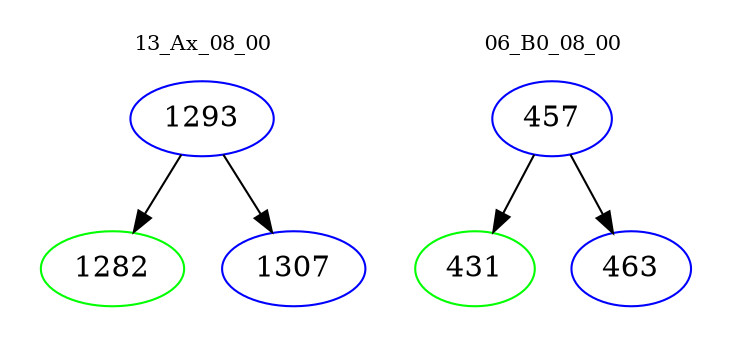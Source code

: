 digraph{
subgraph cluster_0 {
color = white
label = "13_Ax_08_00";
fontsize=10;
T0_1293 [label="1293", color="blue"]
T0_1293 -> T0_1282 [color="black"]
T0_1282 [label="1282", color="green"]
T0_1293 -> T0_1307 [color="black"]
T0_1307 [label="1307", color="blue"]
}
subgraph cluster_1 {
color = white
label = "06_B0_08_00";
fontsize=10;
T1_457 [label="457", color="blue"]
T1_457 -> T1_431 [color="black"]
T1_431 [label="431", color="green"]
T1_457 -> T1_463 [color="black"]
T1_463 [label="463", color="blue"]
}
}
